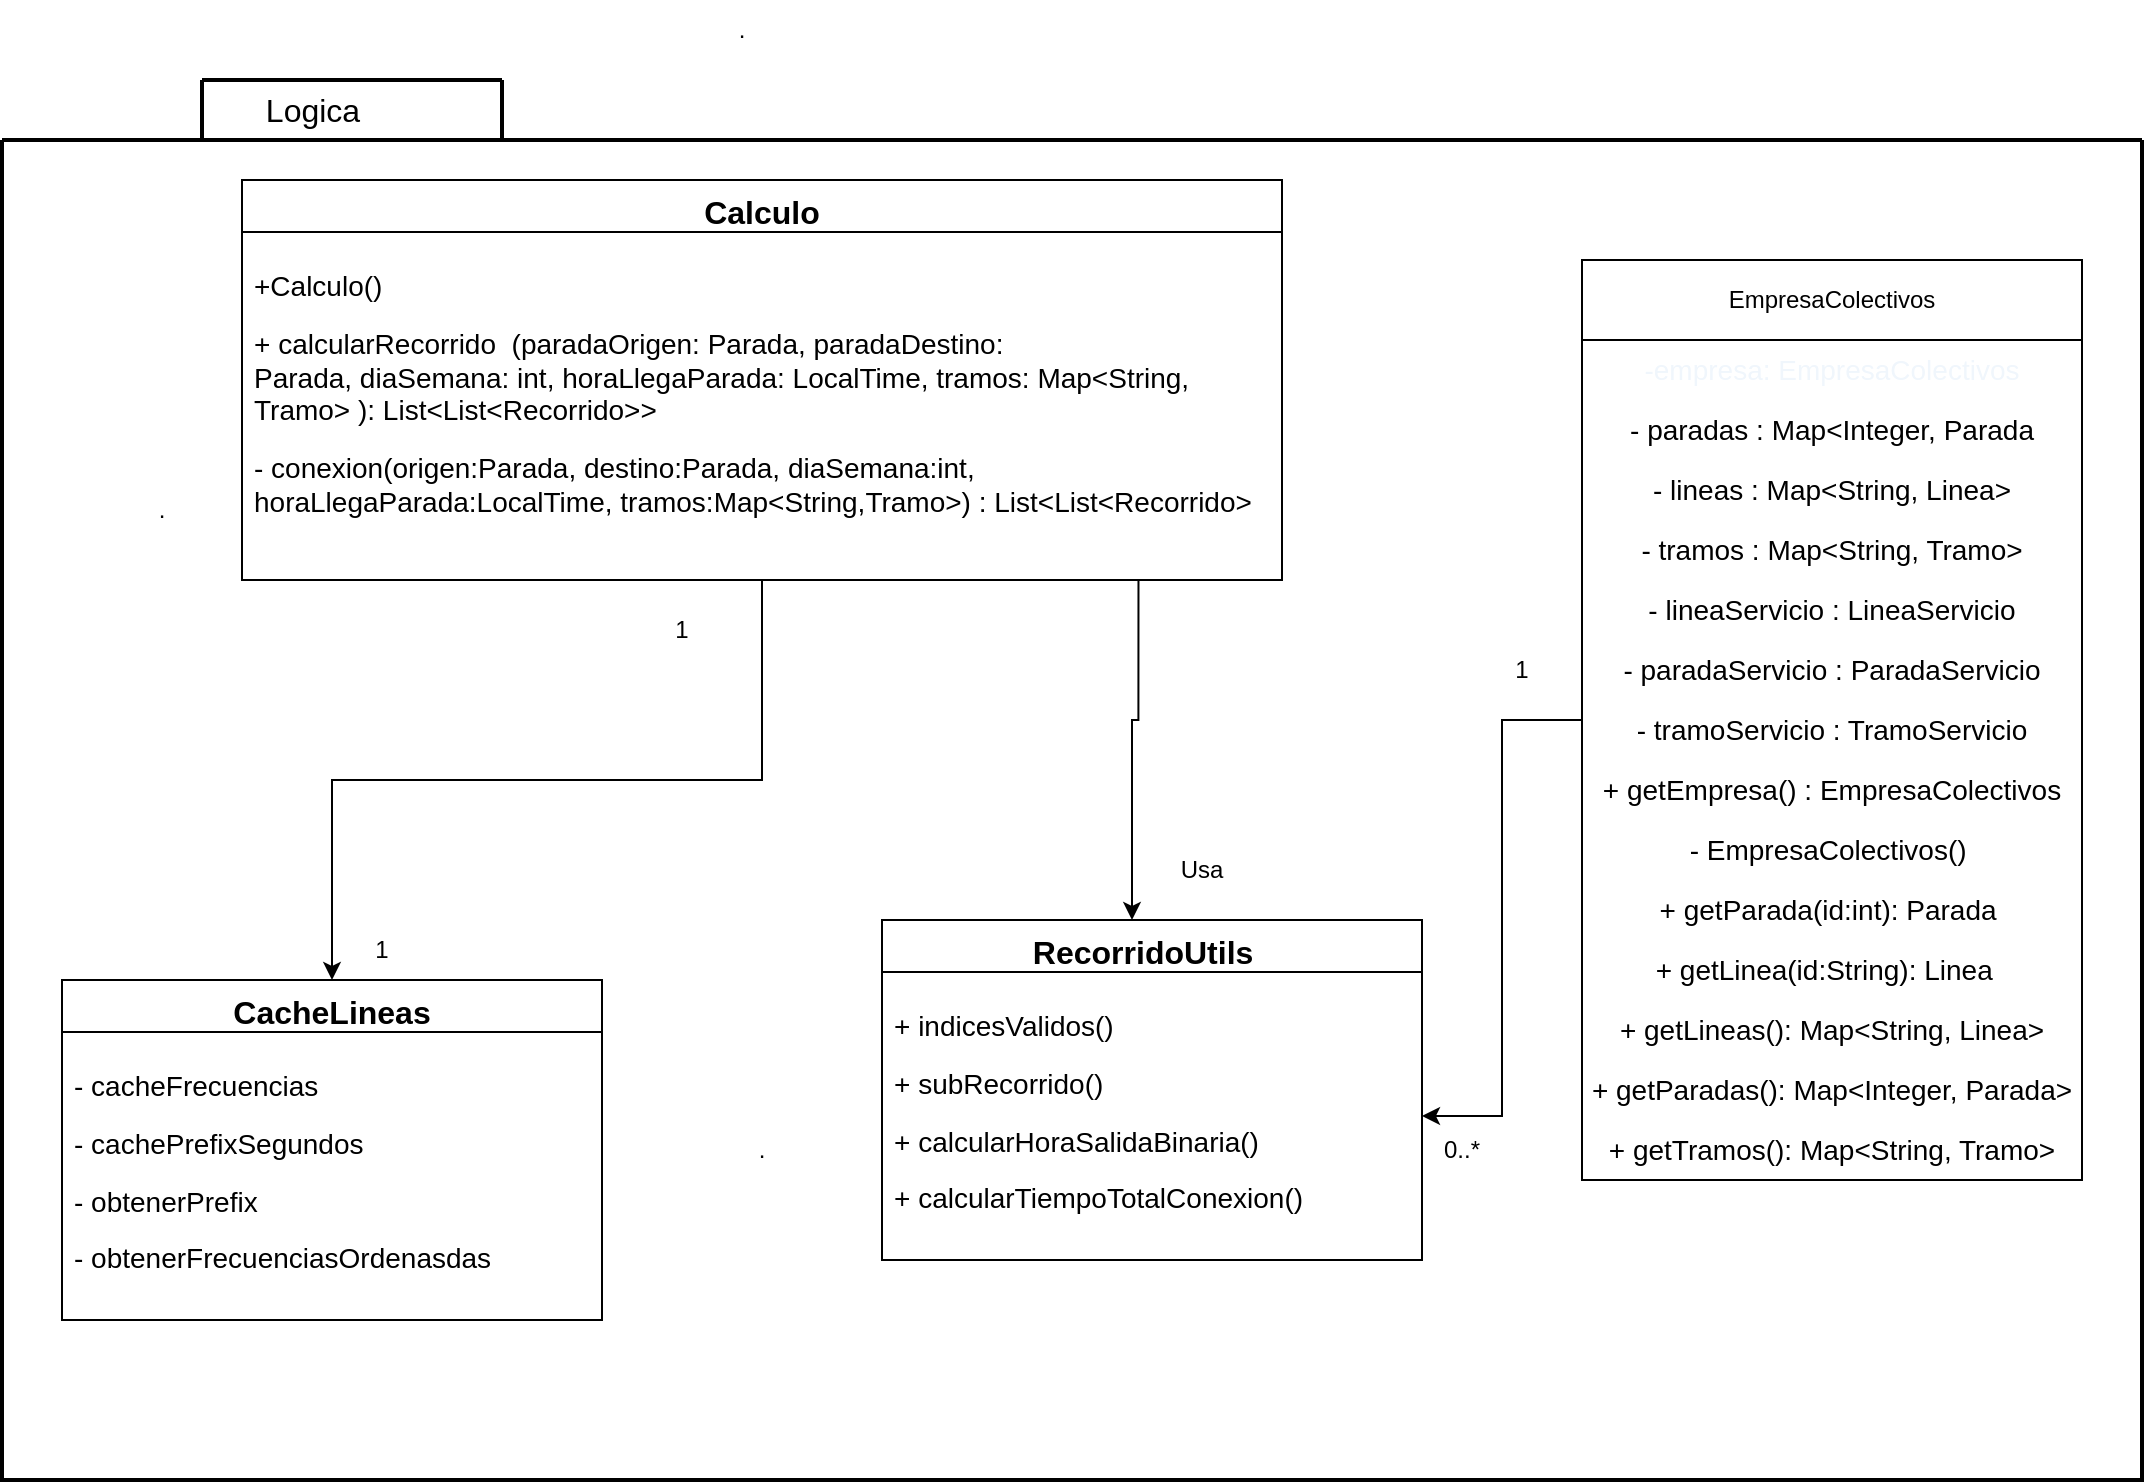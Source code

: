 <mxfile scale="1" border="0" version="28.2.7">
  <diagram name="Página-1" id="cbDElEv1fS12Vc9QogJ1">
    <mxGraphModel dx="1216" dy="1840" grid="1" gridSize="10" guides="1" tooltips="1" connect="1" arrows="1" fold="1" page="1" pageScale="1" pageWidth="827" pageHeight="1169" math="0" shadow="0">
      <root>
        <mxCell id="0" />
        <mxCell id="1" parent="0" />
        <mxCell id="taK4Hgl8xmj-7yD5E5OV-5" value="" style="swimlane;startSize=0;align=center;strokeWidth=2;" parent="1" vertex="1">
          <mxGeometry x="20" y="-50" width="1070" height="670" as="geometry" />
        </mxCell>
        <mxCell id="bSJQZ6riUI8v16JUfkrS-28" style="edgeStyle=orthogonalEdgeStyle;rounded=0;orthogonalLoop=1;jettySize=auto;html=1;" edge="1" parent="taK4Hgl8xmj-7yD5E5OV-5" source="LflXMjG5CBFgQegLdkp7-1" target="bSJQZ6riUI8v16JUfkrS-21">
          <mxGeometry relative="1" as="geometry" />
        </mxCell>
        <mxCell id="LflXMjG5CBFgQegLdkp7-1" value="EmpresaColectivos" style="swimlane;fontStyle=0;childLayout=stackLayout;horizontal=1;startSize=40;horizontalStack=0;resizeParent=1;resizeParentMax=0;resizeLast=0;collapsible=1;marginBottom=0;whiteSpace=wrap;html=1;" parent="taK4Hgl8xmj-7yD5E5OV-5" vertex="1">
          <mxGeometry x="790" y="60" width="250" height="460" as="geometry" />
        </mxCell>
        <mxCell id="bSJQZ6riUI8v16JUfkrS-2" value="&lt;pre style=&quot;box-sizing: border-box; font-size: 13.6px; outline: none; tab-size: 4; overflow-wrap: normal; overflow: auto; line-height: 1.45; text-align: start; margin: 0px !important; padding: 16px 24px !important; background: none !important; border-radius: 0px !important;&quot; tabindex=&quot;0&quot; class=&quot;CodeBlock-module__code--gyjSL&quot;&gt;&lt;code style=&quot;box-sizing: border-box; font-size: 14px; tab-size: 4; padding: 0px; margin: 0px; background: rgba(0, 0, 0, 0); border-radius: 6px; word-break: normal; border: 0px; display: inline; overflow: visible; line-height: inherit; overflow-wrap: normal;&quot; class=&quot;&quot;&gt;&lt;font style=&quot;color: light-dark(rgb(240, 246, 252), rgb(255, 255, 255));&quot; face=&quot;Helvetica&quot;&gt;-empresa: EmpresaColectivos&lt;/font&gt;&lt;/code&gt;&lt;/pre&gt;" style="text;html=1;whiteSpace=wrap;strokeColor=none;fillColor=none;align=center;verticalAlign=middle;rounded=0;" vertex="1" parent="LflXMjG5CBFgQegLdkp7-1">
          <mxGeometry y="40" width="250" height="30" as="geometry" />
        </mxCell>
        <mxCell id="bSJQZ6riUI8v16JUfkrS-3" value="&lt;div style=&quot;text-align: left;&quot;&gt;&lt;span style=&quot;background-color: transparent; font-size: 14px;&quot;&gt;- paradas : Map&amp;lt;Integer, Parada&lt;/span&gt;&lt;/div&gt;" style="text;html=1;whiteSpace=wrap;strokeColor=none;fillColor=none;align=center;verticalAlign=middle;rounded=0;" vertex="1" parent="LflXMjG5CBFgQegLdkp7-1">
          <mxGeometry y="70" width="250" height="30" as="geometry" />
        </mxCell>
        <mxCell id="bSJQZ6riUI8v16JUfkrS-4" value="&lt;div style=&quot;text-align: left;&quot;&gt;&lt;span style=&quot;font-size: 14px;&quot;&gt;- lineas : Map&amp;lt;String, Linea&amp;gt;&lt;/span&gt;&lt;/div&gt;" style="text;html=1;whiteSpace=wrap;strokeColor=none;fillColor=none;align=center;verticalAlign=middle;rounded=0;" vertex="1" parent="LflXMjG5CBFgQegLdkp7-1">
          <mxGeometry y="100" width="250" height="30" as="geometry" />
        </mxCell>
        <mxCell id="bSJQZ6riUI8v16JUfkrS-5" value="&lt;div style=&quot;text-align: left;&quot;&gt;&lt;span style=&quot;font-size: 14px;&quot;&gt;- tramos : Map&amp;lt;String, Tramo&amp;gt;&lt;/span&gt;&lt;/div&gt;" style="text;html=1;whiteSpace=wrap;strokeColor=none;fillColor=none;align=center;verticalAlign=middle;rounded=0;" vertex="1" parent="LflXMjG5CBFgQegLdkp7-1">
          <mxGeometry y="130" width="250" height="30" as="geometry" />
        </mxCell>
        <mxCell id="bSJQZ6riUI8v16JUfkrS-6" value="&lt;div style=&quot;text-align: left;&quot;&gt;&lt;span style=&quot;font-size: 14px;&quot;&gt;- lineaServicio : LineaServicio&lt;/span&gt;&lt;/div&gt;" style="text;html=1;whiteSpace=wrap;strokeColor=none;fillColor=none;align=center;verticalAlign=middle;rounded=0;" vertex="1" parent="LflXMjG5CBFgQegLdkp7-1">
          <mxGeometry y="160" width="250" height="30" as="geometry" />
        </mxCell>
        <mxCell id="bSJQZ6riUI8v16JUfkrS-8" value="&lt;div style=&quot;text-align: left;&quot;&gt;&lt;span style=&quot;font-size: 14px;&quot;&gt;- paradaServicio : ParadaServicio&lt;/span&gt;&lt;/div&gt;" style="text;html=1;whiteSpace=wrap;strokeColor=none;fillColor=none;align=center;verticalAlign=middle;rounded=0;" vertex="1" parent="LflXMjG5CBFgQegLdkp7-1">
          <mxGeometry y="190" width="250" height="30" as="geometry" />
        </mxCell>
        <mxCell id="bSJQZ6riUI8v16JUfkrS-9" value="&lt;div style=&quot;text-align: left;&quot;&gt;&lt;span style=&quot;font-size: 14px;&quot;&gt;- tramoServicio : TramoServicio&lt;/span&gt;&lt;/div&gt;" style="text;html=1;whiteSpace=wrap;strokeColor=none;fillColor=none;align=center;verticalAlign=middle;rounded=0;" vertex="1" parent="LflXMjG5CBFgQegLdkp7-1">
          <mxGeometry y="220" width="250" height="30" as="geometry" />
        </mxCell>
        <mxCell id="bSJQZ6riUI8v16JUfkrS-7" value="&lt;div style=&quot;text-align: left;&quot;&gt;&lt;span style=&quot;font-size: 14px;&quot;&gt;+ getEmpresa() : EmpresaColectivos&lt;/span&gt;&lt;/div&gt;" style="text;html=1;whiteSpace=wrap;strokeColor=none;fillColor=none;align=center;verticalAlign=middle;rounded=0;" vertex="1" parent="LflXMjG5CBFgQegLdkp7-1">
          <mxGeometry y="250" width="250" height="30" as="geometry" />
        </mxCell>
        <mxCell id="bSJQZ6riUI8v16JUfkrS-10" value="&lt;div style=&quot;text-align: left;&quot;&gt;&lt;span style=&quot;font-size: 14px;&quot;&gt;- EmpresaColectivos()&amp;nbsp;&lt;/span&gt;&lt;/div&gt;" style="text;html=1;whiteSpace=wrap;strokeColor=none;fillColor=none;align=center;verticalAlign=middle;rounded=0;" vertex="1" parent="LflXMjG5CBFgQegLdkp7-1">
          <mxGeometry y="280" width="250" height="30" as="geometry" />
        </mxCell>
        <mxCell id="bSJQZ6riUI8v16JUfkrS-13" value="&lt;div style=&quot;text-align: left;&quot;&gt;&lt;span style=&quot;font-size: 14px;&quot;&gt;+ getParada(id:int): Parada&amp;nbsp;&lt;/span&gt;&lt;/div&gt;" style="text;html=1;whiteSpace=wrap;strokeColor=none;fillColor=none;align=center;verticalAlign=middle;rounded=0;" vertex="1" parent="LflXMjG5CBFgQegLdkp7-1">
          <mxGeometry y="310" width="250" height="30" as="geometry" />
        </mxCell>
        <mxCell id="bSJQZ6riUI8v16JUfkrS-14" value="&lt;div style=&quot;text-align: left;&quot;&gt;&lt;span style=&quot;font-size: 14px;&quot;&gt;+ getLinea(id:String): Linea&amp;nbsp;&amp;nbsp;&lt;/span&gt;&lt;/div&gt;" style="text;html=1;whiteSpace=wrap;strokeColor=none;fillColor=none;align=center;verticalAlign=middle;rounded=0;" vertex="1" parent="LflXMjG5CBFgQegLdkp7-1">
          <mxGeometry y="340" width="250" height="30" as="geometry" />
        </mxCell>
        <mxCell id="bSJQZ6riUI8v16JUfkrS-12" value="&lt;div style=&quot;text-align: left;&quot;&gt;&lt;span style=&quot;font-size: 14px;&quot;&gt;+ getLineas(): Map&amp;lt;String, Linea&amp;gt;&lt;/span&gt;&lt;/div&gt;" style="text;html=1;whiteSpace=wrap;strokeColor=none;fillColor=none;align=center;verticalAlign=middle;rounded=0;" vertex="1" parent="LflXMjG5CBFgQegLdkp7-1">
          <mxGeometry y="370" width="250" height="30" as="geometry" />
        </mxCell>
        <mxCell id="bSJQZ6riUI8v16JUfkrS-15" value="&lt;div style=&quot;text-align: left;&quot;&gt;&lt;span style=&quot;font-size: 14px;&quot;&gt;+ getParadas(): Map&amp;lt;Integer, Parada&amp;gt;&lt;/span&gt;&lt;/div&gt;" style="text;html=1;whiteSpace=wrap;strokeColor=none;fillColor=none;align=center;verticalAlign=middle;rounded=0;" vertex="1" parent="LflXMjG5CBFgQegLdkp7-1">
          <mxGeometry y="400" width="250" height="30" as="geometry" />
        </mxCell>
        <mxCell id="bSJQZ6riUI8v16JUfkrS-16" value="&lt;div style=&quot;text-align: left;&quot;&gt;&lt;span style=&quot;font-size: 14px;&quot;&gt;+ getTramos(): Map&amp;lt;String, Tramo&amp;gt;&lt;/span&gt;&lt;/div&gt;" style="text;html=1;whiteSpace=wrap;strokeColor=none;fillColor=none;align=center;verticalAlign=middle;rounded=0;" vertex="1" parent="LflXMjG5CBFgQegLdkp7-1">
          <mxGeometry y="430" width="250" height="30" as="geometry" />
        </mxCell>
        <mxCell id="bSJQZ6riUI8v16JUfkrS-18" value="&lt;span style=&quot;font-size: 16px;&quot;&gt;CacheLineas&lt;/span&gt;" style="swimlane;fontStyle=1;align=center;verticalAlign=top;childLayout=stackLayout;horizontal=1;startSize=26;horizontalStack=0;resizeParent=1;resizeParentMax=0;resizeLast=0;collapsible=1;marginBottom=0;whiteSpace=wrap;html=1;" vertex="1" parent="taK4Hgl8xmj-7yD5E5OV-5">
          <mxGeometry x="30" y="420" width="270" height="170" as="geometry">
            <mxRectangle x="160" y="90" width="100" height="30" as="alternateBounds" />
          </mxGeometry>
        </mxCell>
        <mxCell id="bSJQZ6riUI8v16JUfkrS-19" value="&lt;p class=&quot;MsoNormal&quot;&gt;&lt;font style=&quot;font-size: 14px;&quot;&gt;- cacheFrecuencias&lt;/font&gt;&lt;/p&gt;&lt;p class=&quot;MsoNormal&quot;&gt;&lt;span style=&quot;background-color: transparent; color: light-dark(rgb(0, 0, 0), rgb(255, 255, 255));&quot;&gt;&lt;font style=&quot;font-size: 14px;&quot;&gt;- cachePrefixSegundos&amp;nbsp;&lt;/font&gt;&lt;/span&gt;&lt;/p&gt;&lt;p class=&quot;MsoNormal&quot;&gt;&lt;font style=&quot;font-size: 14px;&quot;&gt;- obtenerPrefix&amp;nbsp;&lt;/font&gt;&lt;/p&gt;&lt;p class=&quot;MsoNormal&quot;&gt;&lt;font style=&quot;font-size: 14px;&quot;&gt;- obtenerFrecuenciasOrdenasdas&lt;/font&gt;&lt;/p&gt;&lt;p class=&quot;MsoNormal&quot;&gt;&lt;br&gt;&lt;/p&gt;" style="text;strokeColor=none;fillColor=none;align=left;verticalAlign=top;spacingLeft=4;spacingRight=4;overflow=hidden;rotatable=0;points=[[0,0.5],[1,0.5]];portConstraint=eastwest;whiteSpace=wrap;html=1;" vertex="1" parent="bSJQZ6riUI8v16JUfkrS-18">
          <mxGeometry y="26" width="270" height="144" as="geometry" />
        </mxCell>
        <mxCell id="bSJQZ6riUI8v16JUfkrS-20" value="&lt;span style=&quot;font-size: 16px;&quot;&gt;RecorridoUtils&amp;nbsp;&amp;nbsp;&lt;/span&gt;" style="swimlane;fontStyle=1;align=center;verticalAlign=top;childLayout=stackLayout;horizontal=1;startSize=26;horizontalStack=0;resizeParent=1;resizeParentMax=0;resizeLast=0;collapsible=1;marginBottom=0;whiteSpace=wrap;html=1;" vertex="1" parent="taK4Hgl8xmj-7yD5E5OV-5">
          <mxGeometry x="440" y="390" width="270" height="170" as="geometry">
            <mxRectangle x="160" y="90" width="100" height="30" as="alternateBounds" />
          </mxGeometry>
        </mxCell>
        <mxCell id="bSJQZ6riUI8v16JUfkrS-21" value="&lt;p class=&quot;MsoNormal&quot;&gt;&lt;font style=&quot;font-size: 14px;&quot;&gt;+ indicesValidos()&amp;nbsp; &amp;nbsp;&lt;/font&gt;&lt;/p&gt;&lt;p class=&quot;MsoNormal&quot;&gt;&lt;font style=&quot;font-size: 14px;&quot;&gt;+ subRecorrido()&amp;nbsp;&lt;/font&gt;&lt;/p&gt;&lt;p class=&quot;MsoNormal&quot;&gt;&lt;font style=&quot;font-size: 14px;&quot;&gt;+ calcularHoraSalidaBinaria()&amp;nbsp;&lt;/font&gt;&lt;/p&gt;&lt;p class=&quot;MsoNormal&quot;&gt;&lt;font style=&quot;font-size: 14px;&quot;&gt;+ calcularTiempoTotalConexion()&lt;/font&gt;&lt;/p&gt;" style="text;strokeColor=none;fillColor=none;align=left;verticalAlign=top;spacingLeft=4;spacingRight=4;overflow=hidden;rotatable=0;points=[[0,0.5],[1,0.5]];portConstraint=eastwest;whiteSpace=wrap;html=1;" vertex="1" parent="bSJQZ6riUI8v16JUfkrS-20">
          <mxGeometry y="26" width="270" height="144" as="geometry" />
        </mxCell>
        <mxCell id="bSJQZ6riUI8v16JUfkrS-24" value="1" style="text;html=1;whiteSpace=wrap;strokeColor=none;fillColor=none;align=center;verticalAlign=middle;rounded=0;" vertex="1" parent="taK4Hgl8xmj-7yD5E5OV-5">
          <mxGeometry x="310" y="230" width="60" height="30" as="geometry" />
        </mxCell>
        <mxCell id="bSJQZ6riUI8v16JUfkrS-23" value="1" style="text;html=1;whiteSpace=wrap;strokeColor=none;fillColor=none;align=center;verticalAlign=middle;rounded=0;" vertex="1" parent="taK4Hgl8xmj-7yD5E5OV-5">
          <mxGeometry x="160" y="390" width="60" height="30" as="geometry" />
        </mxCell>
        <mxCell id="bSJQZ6riUI8v16JUfkrS-26" value="Usa" style="text;html=1;whiteSpace=wrap;strokeColor=none;fillColor=none;align=center;verticalAlign=middle;rounded=0;" vertex="1" parent="taK4Hgl8xmj-7yD5E5OV-5">
          <mxGeometry x="570" y="350" width="60" height="30" as="geometry" />
        </mxCell>
        <mxCell id="bSJQZ6riUI8v16JUfkrS-29" value="0..*" style="text;html=1;whiteSpace=wrap;strokeColor=none;fillColor=none;align=center;verticalAlign=middle;rounded=0;" vertex="1" parent="taK4Hgl8xmj-7yD5E5OV-5">
          <mxGeometry x="700" y="490" width="60" height="30" as="geometry" />
        </mxCell>
        <mxCell id="bSJQZ6riUI8v16JUfkrS-30" value="1" style="text;html=1;whiteSpace=wrap;strokeColor=none;fillColor=none;align=center;verticalAlign=middle;rounded=0;" vertex="1" parent="taK4Hgl8xmj-7yD5E5OV-5">
          <mxGeometry x="730" y="250" width="60" height="30" as="geometry" />
        </mxCell>
        <mxCell id="taK4Hgl8xmj-7yD5E5OV-14" value="" style="swimlane;startSize=0;strokeWidth=2;" parent="1" vertex="1">
          <mxGeometry x="120" y="-80" width="150" height="30" as="geometry" />
        </mxCell>
        <mxCell id="taK4Hgl8xmj-7yD5E5OV-15" value="Logica" style="text;html=1;align=center;verticalAlign=middle;resizable=0;points=[];autosize=1;strokeColor=none;fillColor=none;fontSize=16;" parent="taK4Hgl8xmj-7yD5E5OV-14" vertex="1">
          <mxGeometry x="20" width="70" height="30" as="geometry" />
        </mxCell>
        <mxCell id="bSJQZ6riUI8v16JUfkrS-25" style="edgeStyle=orthogonalEdgeStyle;rounded=0;orthogonalLoop=1;jettySize=auto;html=1;" edge="1" parent="1" source="v-9L28X-xbCv7sonT7Yz-1" target="bSJQZ6riUI8v16JUfkrS-18">
          <mxGeometry relative="1" as="geometry" />
        </mxCell>
        <mxCell id="v-9L28X-xbCv7sonT7Yz-1" value="&lt;font style=&quot;font-size: 16px;&quot;&gt;Calculo&lt;/font&gt;" style="swimlane;fontStyle=1;align=center;verticalAlign=top;childLayout=stackLayout;horizontal=1;startSize=26;horizontalStack=0;resizeParent=1;resizeParentMax=0;resizeLast=0;collapsible=1;marginBottom=0;whiteSpace=wrap;html=1;" parent="1" vertex="1">
          <mxGeometry x="140" y="-30" width="520" height="200" as="geometry">
            <mxRectangle x="160" y="90" width="100" height="30" as="alternateBounds" />
          </mxGeometry>
        </mxCell>
        <mxCell id="v-9L28X-xbCv7sonT7Yz-4" value="&lt;p class=&quot;MsoNormal&quot;&gt;&lt;font style=&quot;font-size: 14px;&quot;&gt;+Calculo()&lt;/font&gt;&lt;/p&gt;&lt;p class=&quot;MsoNormal&quot;&gt;&lt;font style=&quot;font-size: 14px;&quot;&gt;+ calcularRecorrido&amp;nbsp; (paradaOrigen: Parada, paradaDestino:&lt;br&gt;Parada, diaSemana: int, horaLlegaParada: LocalTime, tramos: Map&amp;lt;String,&lt;br&gt;Tramo&amp;gt; ): List&amp;lt;List&amp;lt;Recorrido&amp;gt;&amp;gt;&amp;nbsp;&lt;/font&gt;&lt;font style=&quot;font-size: 14px;&quot;&gt;&lt;br&gt;&lt;/font&gt;&lt;/p&gt;&lt;p class=&quot;MsoNormal&quot;&gt;&lt;span style=&quot;font-size: 14px; background-color: transparent; color: light-dark(rgb(0, 0, 0), rgb(255, 255, 255));&quot;&gt;- conexion(origen:Parada, destino:Parada, diaSemana:int, horaLlegaParada:LocalTime, tramos:Map&amp;lt;String,Tramo&amp;gt;) : List&amp;lt;List&amp;lt;Recorrido&amp;gt;&lt;/span&gt;&lt;/p&gt;&lt;p class=&quot;MsoNormal&quot;&gt;&lt;br&gt;&lt;/p&gt;" style="text;strokeColor=none;fillColor=none;align=left;verticalAlign=top;spacingLeft=4;spacingRight=4;overflow=hidden;rotatable=0;points=[[0,0.5],[1,0.5]];portConstraint=eastwest;whiteSpace=wrap;html=1;" parent="v-9L28X-xbCv7sonT7Yz-1" vertex="1">
          <mxGeometry y="26" width="520" height="174" as="geometry" />
        </mxCell>
        <mxCell id="taK4Hgl8xmj-7yD5E5OV-16" value="." style="text;html=1;whiteSpace=wrap;strokeColor=none;fillColor=none;align=center;verticalAlign=middle;rounded=0;" parent="1" vertex="1">
          <mxGeometry x="70" y="120" width="60" height="30" as="geometry" />
        </mxCell>
        <mxCell id="taK4Hgl8xmj-7yD5E5OV-19" value="." style="text;html=1;whiteSpace=wrap;strokeColor=none;fillColor=none;align=center;verticalAlign=middle;rounded=0;" parent="1" vertex="1">
          <mxGeometry x="370" y="440" width="60" height="30" as="geometry" />
        </mxCell>
        <mxCell id="taK4Hgl8xmj-7yD5E5OV-20" value="." style="text;html=1;whiteSpace=wrap;strokeColor=none;fillColor=none;align=center;verticalAlign=middle;rounded=0;" parent="1" vertex="1">
          <mxGeometry x="360" y="-120" width="60" height="30" as="geometry" />
        </mxCell>
        <mxCell id="bSJQZ6riUI8v16JUfkrS-22" style="edgeStyle=orthogonalEdgeStyle;rounded=0;orthogonalLoop=1;jettySize=auto;html=1;exitX=0.862;exitY=0.997;exitDx=0;exitDy=0;exitPerimeter=0;" edge="1" parent="1" source="v-9L28X-xbCv7sonT7Yz-4" target="bSJQZ6riUI8v16JUfkrS-20">
          <mxGeometry relative="1" as="geometry">
            <Array as="points">
              <mxPoint x="588" y="240" />
              <mxPoint x="585" y="240" />
            </Array>
          </mxGeometry>
        </mxCell>
      </root>
    </mxGraphModel>
  </diagram>
</mxfile>
